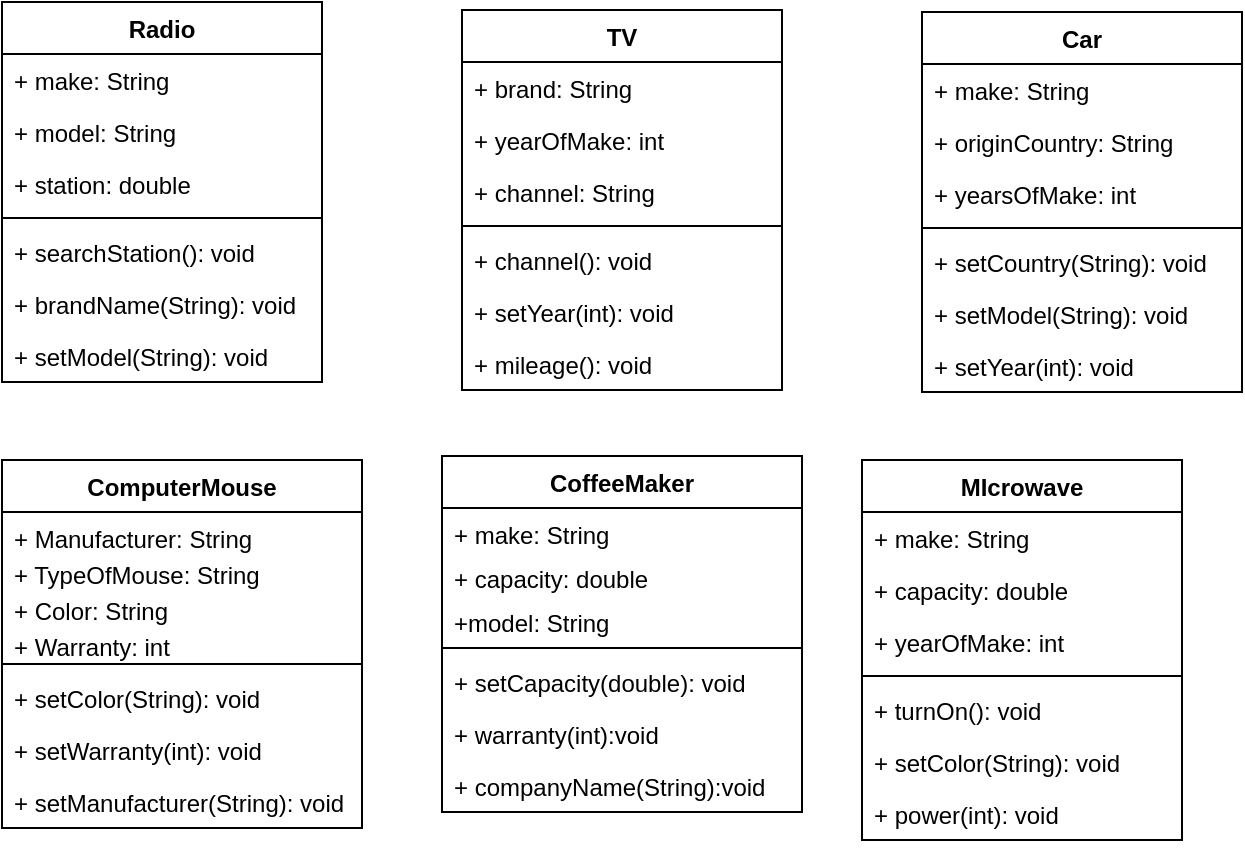 <mxfile version="11.0.7" type="device"><diagram id="kpQvb3bqfxQ87ljGhCxJ" name="Page-1"><mxGraphModel dx="1038" dy="532" grid="1" gridSize="10" guides="1" tooltips="1" connect="1" arrows="1" fold="1" page="1" pageScale="1" pageWidth="850" pageHeight="1100" math="0" shadow="0"><root><mxCell id="0"/><mxCell id="1" parent="0"/><mxCell id="gZrWgpBYb5QGrLe_tyfM-1" value="Radio" style="swimlane;fontStyle=1;align=center;verticalAlign=top;childLayout=stackLayout;horizontal=1;startSize=26;horizontalStack=0;resizeParent=1;resizeParentMax=0;resizeLast=0;collapsible=1;marginBottom=0;" vertex="1" parent="1"><mxGeometry x="80" y="113" width="160" height="190" as="geometry"/></mxCell><mxCell id="gZrWgpBYb5QGrLe_tyfM-25" value="+ make: String" style="text;strokeColor=none;fillColor=none;align=left;verticalAlign=top;spacingLeft=4;spacingRight=4;overflow=hidden;rotatable=0;points=[[0,0.5],[1,0.5]];portConstraint=eastwest;" vertex="1" parent="gZrWgpBYb5QGrLe_tyfM-1"><mxGeometry y="26" width="160" height="26" as="geometry"/></mxCell><mxCell id="gZrWgpBYb5QGrLe_tyfM-26" value="+ model: String" style="text;strokeColor=none;fillColor=none;align=left;verticalAlign=top;spacingLeft=4;spacingRight=4;overflow=hidden;rotatable=0;points=[[0,0.5],[1,0.5]];portConstraint=eastwest;" vertex="1" parent="gZrWgpBYb5QGrLe_tyfM-1"><mxGeometry y="52" width="160" height="26" as="geometry"/></mxCell><mxCell id="gZrWgpBYb5QGrLe_tyfM-2" value="+ station: double" style="text;strokeColor=none;fillColor=none;align=left;verticalAlign=top;spacingLeft=4;spacingRight=4;overflow=hidden;rotatable=0;points=[[0,0.5],[1,0.5]];portConstraint=eastwest;" vertex="1" parent="gZrWgpBYb5QGrLe_tyfM-1"><mxGeometry y="78" width="160" height="26" as="geometry"/></mxCell><mxCell id="gZrWgpBYb5QGrLe_tyfM-3" value="" style="line;strokeWidth=1;fillColor=none;align=left;verticalAlign=middle;spacingTop=-1;spacingLeft=3;spacingRight=3;rotatable=0;labelPosition=right;points=[];portConstraint=eastwest;" vertex="1" parent="gZrWgpBYb5QGrLe_tyfM-1"><mxGeometry y="104" width="160" height="8" as="geometry"/></mxCell><mxCell id="gZrWgpBYb5QGrLe_tyfM-4" value="+ searchStation(): void" style="text;strokeColor=none;fillColor=none;align=left;verticalAlign=top;spacingLeft=4;spacingRight=4;overflow=hidden;rotatable=0;points=[[0,0.5],[1,0.5]];portConstraint=eastwest;" vertex="1" parent="gZrWgpBYb5QGrLe_tyfM-1"><mxGeometry y="112" width="160" height="26" as="geometry"/></mxCell><mxCell id="gZrWgpBYb5QGrLe_tyfM-51" value="+ brandName(String): void" style="text;strokeColor=none;fillColor=none;align=left;verticalAlign=top;spacingLeft=4;spacingRight=4;overflow=hidden;rotatable=0;points=[[0,0.5],[1,0.5]];portConstraint=eastwest;" vertex="1" parent="gZrWgpBYb5QGrLe_tyfM-1"><mxGeometry y="138" width="160" height="26" as="geometry"/></mxCell><mxCell id="gZrWgpBYb5QGrLe_tyfM-52" value="+ setModel(String): void" style="text;strokeColor=none;fillColor=none;align=left;verticalAlign=top;spacingLeft=4;spacingRight=4;overflow=hidden;rotatable=0;points=[[0,0.5],[1,0.5]];portConstraint=eastwest;" vertex="1" parent="gZrWgpBYb5QGrLe_tyfM-1"><mxGeometry y="164" width="160" height="26" as="geometry"/></mxCell><mxCell id="gZrWgpBYb5QGrLe_tyfM-5" value="TV" style="swimlane;fontStyle=1;align=center;verticalAlign=top;childLayout=stackLayout;horizontal=1;startSize=26;horizontalStack=0;resizeParent=1;resizeParentMax=0;resizeLast=0;collapsible=1;marginBottom=0;" vertex="1" parent="1"><mxGeometry x="310" y="117" width="160" height="190" as="geometry"/></mxCell><mxCell id="gZrWgpBYb5QGrLe_tyfM-6" value="+ brand: String" style="text;strokeColor=none;fillColor=none;align=left;verticalAlign=top;spacingLeft=4;spacingRight=4;overflow=hidden;rotatable=0;points=[[0,0.5],[1,0.5]];portConstraint=eastwest;" vertex="1" parent="gZrWgpBYb5QGrLe_tyfM-5"><mxGeometry y="26" width="160" height="26" as="geometry"/></mxCell><mxCell id="gZrWgpBYb5QGrLe_tyfM-42" value="+ yearOfMake: int" style="text;strokeColor=none;fillColor=none;align=left;verticalAlign=top;spacingLeft=4;spacingRight=4;overflow=hidden;rotatable=0;points=[[0,0.5],[1,0.5]];portConstraint=eastwest;" vertex="1" parent="gZrWgpBYb5QGrLe_tyfM-5"><mxGeometry y="52" width="160" height="26" as="geometry"/></mxCell><mxCell id="gZrWgpBYb5QGrLe_tyfM-43" value="+ channel: String" style="text;strokeColor=none;fillColor=none;align=left;verticalAlign=top;spacingLeft=4;spacingRight=4;overflow=hidden;rotatable=0;points=[[0,0.5],[1,0.5]];portConstraint=eastwest;" vertex="1" parent="gZrWgpBYb5QGrLe_tyfM-5"><mxGeometry y="78" width="160" height="26" as="geometry"/></mxCell><mxCell id="gZrWgpBYb5QGrLe_tyfM-7" value="" style="line;strokeWidth=1;fillColor=none;align=left;verticalAlign=middle;spacingTop=-1;spacingLeft=3;spacingRight=3;rotatable=0;labelPosition=right;points=[];portConstraint=eastwest;" vertex="1" parent="gZrWgpBYb5QGrLe_tyfM-5"><mxGeometry y="104" width="160" height="8" as="geometry"/></mxCell><mxCell id="gZrWgpBYb5QGrLe_tyfM-8" value="+ channel(): void" style="text;strokeColor=none;fillColor=none;align=left;verticalAlign=top;spacingLeft=4;spacingRight=4;overflow=hidden;rotatable=0;points=[[0,0.5],[1,0.5]];portConstraint=eastwest;" vertex="1" parent="gZrWgpBYb5QGrLe_tyfM-5"><mxGeometry y="112" width="160" height="26" as="geometry"/></mxCell><mxCell id="gZrWgpBYb5QGrLe_tyfM-53" value="+ setYear(int): void" style="text;strokeColor=none;fillColor=none;align=left;verticalAlign=top;spacingLeft=4;spacingRight=4;overflow=hidden;rotatable=0;points=[[0,0.5],[1,0.5]];portConstraint=eastwest;" vertex="1" parent="gZrWgpBYb5QGrLe_tyfM-5"><mxGeometry y="138" width="160" height="26" as="geometry"/></mxCell><mxCell id="gZrWgpBYb5QGrLe_tyfM-56" value="+ mileage(): void" style="text;strokeColor=none;fillColor=none;align=left;verticalAlign=top;spacingLeft=4;spacingRight=4;overflow=hidden;rotatable=0;points=[[0,0.5],[1,0.5]];portConstraint=eastwest;" vertex="1" parent="gZrWgpBYb5QGrLe_tyfM-5"><mxGeometry y="164" width="160" height="26" as="geometry"/></mxCell><mxCell id="gZrWgpBYb5QGrLe_tyfM-9" value="Car" style="swimlane;fontStyle=1;align=center;verticalAlign=top;childLayout=stackLayout;horizontal=1;startSize=26;horizontalStack=0;resizeParent=1;resizeParentMax=0;resizeLast=0;collapsible=1;marginBottom=0;" vertex="1" parent="1"><mxGeometry x="540" y="118" width="160" height="190" as="geometry"/></mxCell><mxCell id="gZrWgpBYb5QGrLe_tyfM-10" value="+ make: String" style="text;strokeColor=none;fillColor=none;align=left;verticalAlign=top;spacingLeft=4;spacingRight=4;overflow=hidden;rotatable=0;points=[[0,0.5],[1,0.5]];portConstraint=eastwest;" vertex="1" parent="gZrWgpBYb5QGrLe_tyfM-9"><mxGeometry y="26" width="160" height="26" as="geometry"/></mxCell><mxCell id="gZrWgpBYb5QGrLe_tyfM-44" value="+ originCountry: String" style="text;strokeColor=none;fillColor=none;align=left;verticalAlign=top;spacingLeft=4;spacingRight=4;overflow=hidden;rotatable=0;points=[[0,0.5],[1,0.5]];portConstraint=eastwest;" vertex="1" parent="gZrWgpBYb5QGrLe_tyfM-9"><mxGeometry y="52" width="160" height="26" as="geometry"/></mxCell><mxCell id="gZrWgpBYb5QGrLe_tyfM-45" value="+ yearsOfMake: int" style="text;strokeColor=none;fillColor=none;align=left;verticalAlign=top;spacingLeft=4;spacingRight=4;overflow=hidden;rotatable=0;points=[[0,0.5],[1,0.5]];portConstraint=eastwest;" vertex="1" parent="gZrWgpBYb5QGrLe_tyfM-9"><mxGeometry y="78" width="160" height="26" as="geometry"/></mxCell><mxCell id="gZrWgpBYb5QGrLe_tyfM-11" value="" style="line;strokeWidth=1;fillColor=none;align=left;verticalAlign=middle;spacingTop=-1;spacingLeft=3;spacingRight=3;rotatable=0;labelPosition=right;points=[];portConstraint=eastwest;" vertex="1" parent="gZrWgpBYb5QGrLe_tyfM-9"><mxGeometry y="104" width="160" height="8" as="geometry"/></mxCell><mxCell id="gZrWgpBYb5QGrLe_tyfM-12" value="+ setCountry(String): void" style="text;strokeColor=none;fillColor=none;align=left;verticalAlign=top;spacingLeft=4;spacingRight=4;overflow=hidden;rotatable=0;points=[[0,0.5],[1,0.5]];portConstraint=eastwest;" vertex="1" parent="gZrWgpBYb5QGrLe_tyfM-9"><mxGeometry y="112" width="160" height="26" as="geometry"/></mxCell><mxCell id="gZrWgpBYb5QGrLe_tyfM-54" value="+ setModel(String): void" style="text;strokeColor=none;fillColor=none;align=left;verticalAlign=top;spacingLeft=4;spacingRight=4;overflow=hidden;rotatable=0;points=[[0,0.5],[1,0.5]];portConstraint=eastwest;" vertex="1" parent="gZrWgpBYb5QGrLe_tyfM-9"><mxGeometry y="138" width="160" height="26" as="geometry"/></mxCell><mxCell id="gZrWgpBYb5QGrLe_tyfM-55" value="+ setYear(int): void" style="text;strokeColor=none;fillColor=none;align=left;verticalAlign=top;spacingLeft=4;spacingRight=4;overflow=hidden;rotatable=0;points=[[0,0.5],[1,0.5]];portConstraint=eastwest;" vertex="1" parent="gZrWgpBYb5QGrLe_tyfM-9"><mxGeometry y="164" width="160" height="26" as="geometry"/></mxCell><mxCell id="gZrWgpBYb5QGrLe_tyfM-13" value="ComputerMouse" style="swimlane;fontStyle=1;align=center;verticalAlign=top;childLayout=stackLayout;horizontal=1;startSize=26;horizontalStack=0;resizeParent=1;resizeParentMax=0;resizeLast=0;collapsible=1;marginBottom=0;" vertex="1" parent="1"><mxGeometry x="80" y="342" width="180" height="184" as="geometry"/></mxCell><mxCell id="gZrWgpBYb5QGrLe_tyfM-14" value="+ Manufacturer: String" style="text;strokeColor=none;fillColor=none;align=left;verticalAlign=top;spacingLeft=4;spacingRight=4;overflow=hidden;rotatable=0;points=[[0,0.5],[1,0.5]];portConstraint=eastwest;" vertex="1" parent="gZrWgpBYb5QGrLe_tyfM-13"><mxGeometry y="26" width="180" height="18" as="geometry"/></mxCell><mxCell id="gZrWgpBYb5QGrLe_tyfM-46" value="+ TypeOfMouse: String" style="text;strokeColor=none;fillColor=none;align=left;verticalAlign=top;spacingLeft=4;spacingRight=4;overflow=hidden;rotatable=0;points=[[0,0.5],[1,0.5]];portConstraint=eastwest;" vertex="1" parent="gZrWgpBYb5QGrLe_tyfM-13"><mxGeometry y="44" width="180" height="18" as="geometry"/></mxCell><mxCell id="gZrWgpBYb5QGrLe_tyfM-47" value="+ Color: String" style="text;strokeColor=none;fillColor=none;align=left;verticalAlign=top;spacingLeft=4;spacingRight=4;overflow=hidden;rotatable=0;points=[[0,0.5],[1,0.5]];portConstraint=eastwest;" vertex="1" parent="gZrWgpBYb5QGrLe_tyfM-13"><mxGeometry y="62" width="180" height="18" as="geometry"/></mxCell><mxCell id="gZrWgpBYb5QGrLe_tyfM-48" value="+ Warranty: int" style="text;strokeColor=none;fillColor=none;align=left;verticalAlign=top;spacingLeft=4;spacingRight=4;overflow=hidden;rotatable=0;points=[[0,0.5],[1,0.5]];portConstraint=eastwest;" vertex="1" parent="gZrWgpBYb5QGrLe_tyfM-13"><mxGeometry y="80" width="180" height="18" as="geometry"/></mxCell><mxCell id="gZrWgpBYb5QGrLe_tyfM-15" value="" style="line;strokeWidth=1;fillColor=none;align=left;verticalAlign=middle;spacingTop=-1;spacingLeft=3;spacingRight=3;rotatable=0;labelPosition=right;points=[];portConstraint=eastwest;" vertex="1" parent="gZrWgpBYb5QGrLe_tyfM-13"><mxGeometry y="98" width="180" height="8" as="geometry"/></mxCell><mxCell id="gZrWgpBYb5QGrLe_tyfM-16" value="+ setColor(String): void" style="text;strokeColor=none;fillColor=none;align=left;verticalAlign=top;spacingLeft=4;spacingRight=4;overflow=hidden;rotatable=0;points=[[0,0.5],[1,0.5]];portConstraint=eastwest;" vertex="1" parent="gZrWgpBYb5QGrLe_tyfM-13"><mxGeometry y="106" width="180" height="26" as="geometry"/></mxCell><mxCell id="gZrWgpBYb5QGrLe_tyfM-49" value="+ setWarranty(int): void" style="text;strokeColor=none;fillColor=none;align=left;verticalAlign=top;spacingLeft=4;spacingRight=4;overflow=hidden;rotatable=0;points=[[0,0.5],[1,0.5]];portConstraint=eastwest;" vertex="1" parent="gZrWgpBYb5QGrLe_tyfM-13"><mxGeometry y="132" width="180" height="26" as="geometry"/></mxCell><mxCell id="gZrWgpBYb5QGrLe_tyfM-50" value="+ setManufacturer(String): void" style="text;strokeColor=none;fillColor=none;align=left;verticalAlign=top;spacingLeft=4;spacingRight=4;overflow=hidden;rotatable=0;points=[[0,0.5],[1,0.5]];portConstraint=eastwest;" vertex="1" parent="gZrWgpBYb5QGrLe_tyfM-13"><mxGeometry y="158" width="180" height="26" as="geometry"/></mxCell><mxCell id="gZrWgpBYb5QGrLe_tyfM-17" value="CoffeeMaker" style="swimlane;fontStyle=1;align=center;verticalAlign=top;childLayout=stackLayout;horizontal=1;startSize=26;horizontalStack=0;resizeParent=1;resizeParentMax=0;resizeLast=0;collapsible=1;marginBottom=0;" vertex="1" parent="1"><mxGeometry x="300" y="340" width="180" height="178" as="geometry"/></mxCell><mxCell id="gZrWgpBYb5QGrLe_tyfM-18" value="+ make: String" style="text;strokeColor=none;fillColor=none;align=left;verticalAlign=top;spacingLeft=4;spacingRight=4;overflow=hidden;rotatable=0;points=[[0,0.5],[1,0.5]];portConstraint=eastwest;" vertex="1" parent="gZrWgpBYb5QGrLe_tyfM-17"><mxGeometry y="26" width="180" height="22" as="geometry"/></mxCell><mxCell id="gZrWgpBYb5QGrLe_tyfM-58" value="+ capacity: double" style="text;strokeColor=none;fillColor=none;align=left;verticalAlign=top;spacingLeft=4;spacingRight=4;overflow=hidden;rotatable=0;points=[[0,0.5],[1,0.5]];portConstraint=eastwest;" vertex="1" parent="gZrWgpBYb5QGrLe_tyfM-17"><mxGeometry y="48" width="180" height="22" as="geometry"/></mxCell><mxCell id="gZrWgpBYb5QGrLe_tyfM-59" value="+model: String" style="text;strokeColor=none;fillColor=none;align=left;verticalAlign=top;spacingLeft=4;spacingRight=4;overflow=hidden;rotatable=0;points=[[0,0.5],[1,0.5]];portConstraint=eastwest;" vertex="1" parent="gZrWgpBYb5QGrLe_tyfM-17"><mxGeometry y="70" width="180" height="22" as="geometry"/></mxCell><mxCell id="gZrWgpBYb5QGrLe_tyfM-19" value="" style="line;strokeWidth=1;fillColor=none;align=left;verticalAlign=middle;spacingTop=-1;spacingLeft=3;spacingRight=3;rotatable=0;labelPosition=right;points=[];portConstraint=eastwest;" vertex="1" parent="gZrWgpBYb5QGrLe_tyfM-17"><mxGeometry y="92" width="180" height="8" as="geometry"/></mxCell><mxCell id="gZrWgpBYb5QGrLe_tyfM-20" value="+ setCapacity(double): void" style="text;strokeColor=none;fillColor=none;align=left;verticalAlign=top;spacingLeft=4;spacingRight=4;overflow=hidden;rotatable=0;points=[[0,0.5],[1,0.5]];portConstraint=eastwest;" vertex="1" parent="gZrWgpBYb5QGrLe_tyfM-17"><mxGeometry y="100" width="180" height="26" as="geometry"/></mxCell><mxCell id="gZrWgpBYb5QGrLe_tyfM-60" value="+ warranty(int):void " style="text;strokeColor=none;fillColor=none;align=left;verticalAlign=top;spacingLeft=4;spacingRight=4;overflow=hidden;rotatable=0;points=[[0,0.5],[1,0.5]];portConstraint=eastwest;" vertex="1" parent="gZrWgpBYb5QGrLe_tyfM-17"><mxGeometry y="126" width="180" height="26" as="geometry"/></mxCell><mxCell id="gZrWgpBYb5QGrLe_tyfM-61" value="+ companyName(String):void " style="text;strokeColor=none;fillColor=none;align=left;verticalAlign=top;spacingLeft=4;spacingRight=4;overflow=hidden;rotatable=0;points=[[0,0.5],[1,0.5]];portConstraint=eastwest;" vertex="1" parent="gZrWgpBYb5QGrLe_tyfM-17"><mxGeometry y="152" width="180" height="26" as="geometry"/></mxCell><mxCell id="gZrWgpBYb5QGrLe_tyfM-21" value="MIcrowave" style="swimlane;fontStyle=1;align=center;verticalAlign=top;childLayout=stackLayout;horizontal=1;startSize=26;horizontalStack=0;resizeParent=1;resizeParentMax=0;resizeLast=0;collapsible=1;marginBottom=0;" vertex="1" parent="1"><mxGeometry x="510" y="342" width="160" height="190" as="geometry"/></mxCell><mxCell id="gZrWgpBYb5QGrLe_tyfM-22" value="+ make: String" style="text;strokeColor=none;fillColor=none;align=left;verticalAlign=top;spacingLeft=4;spacingRight=4;overflow=hidden;rotatable=0;points=[[0,0.5],[1,0.5]];portConstraint=eastwest;" vertex="1" parent="gZrWgpBYb5QGrLe_tyfM-21"><mxGeometry y="26" width="160" height="26" as="geometry"/></mxCell><mxCell id="gZrWgpBYb5QGrLe_tyfM-62" value="+ capacity: double" style="text;strokeColor=none;fillColor=none;align=left;verticalAlign=top;spacingLeft=4;spacingRight=4;overflow=hidden;rotatable=0;points=[[0,0.5],[1,0.5]];portConstraint=eastwest;" vertex="1" parent="gZrWgpBYb5QGrLe_tyfM-21"><mxGeometry y="52" width="160" height="26" as="geometry"/></mxCell><mxCell id="gZrWgpBYb5QGrLe_tyfM-63" value="+ yearOfMake: int" style="text;strokeColor=none;fillColor=none;align=left;verticalAlign=top;spacingLeft=4;spacingRight=4;overflow=hidden;rotatable=0;points=[[0,0.5],[1,0.5]];portConstraint=eastwest;" vertex="1" parent="gZrWgpBYb5QGrLe_tyfM-21"><mxGeometry y="78" width="160" height="26" as="geometry"/></mxCell><mxCell id="gZrWgpBYb5QGrLe_tyfM-23" value="" style="line;strokeWidth=1;fillColor=none;align=left;verticalAlign=middle;spacingTop=-1;spacingLeft=3;spacingRight=3;rotatable=0;labelPosition=right;points=[];portConstraint=eastwest;" vertex="1" parent="gZrWgpBYb5QGrLe_tyfM-21"><mxGeometry y="104" width="160" height="8" as="geometry"/></mxCell><mxCell id="gZrWgpBYb5QGrLe_tyfM-24" value="+ turnOn(): void" style="text;strokeColor=none;fillColor=none;align=left;verticalAlign=top;spacingLeft=4;spacingRight=4;overflow=hidden;rotatable=0;points=[[0,0.5],[1,0.5]];portConstraint=eastwest;" vertex="1" parent="gZrWgpBYb5QGrLe_tyfM-21"><mxGeometry y="112" width="160" height="26" as="geometry"/></mxCell><mxCell id="gZrWgpBYb5QGrLe_tyfM-64" value="+ setColor(String): void" style="text;strokeColor=none;fillColor=none;align=left;verticalAlign=top;spacingLeft=4;spacingRight=4;overflow=hidden;rotatable=0;points=[[0,0.5],[1,0.5]];portConstraint=eastwest;" vertex="1" parent="gZrWgpBYb5QGrLe_tyfM-21"><mxGeometry y="138" width="160" height="26" as="geometry"/></mxCell><mxCell id="gZrWgpBYb5QGrLe_tyfM-65" value="+ power(int): void" style="text;strokeColor=none;fillColor=none;align=left;verticalAlign=top;spacingLeft=4;spacingRight=4;overflow=hidden;rotatable=0;points=[[0,0.5],[1,0.5]];portConstraint=eastwest;" vertex="1" parent="gZrWgpBYb5QGrLe_tyfM-21"><mxGeometry y="164" width="160" height="26" as="geometry"/></mxCell></root></mxGraphModel></diagram></mxfile>
